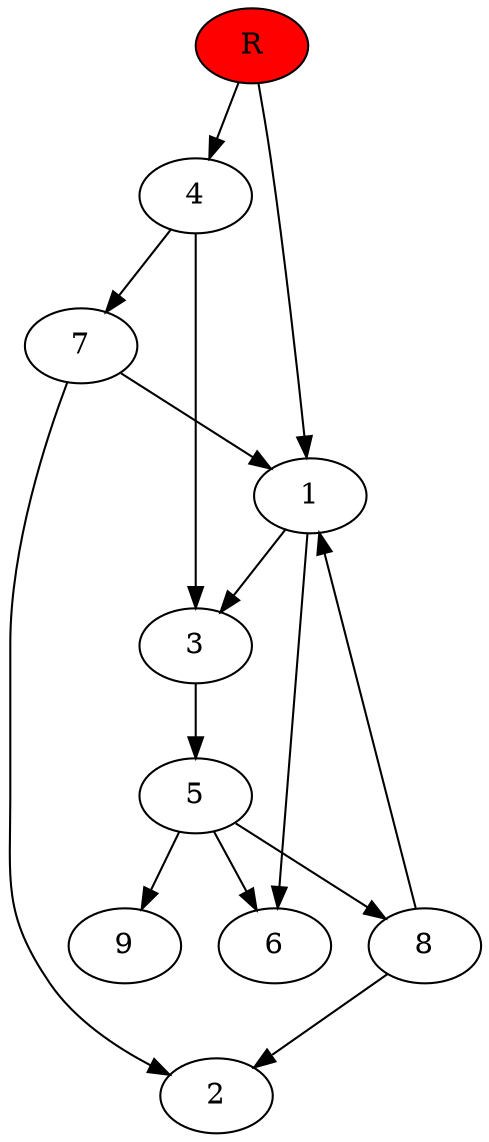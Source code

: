 digraph prb11954 {
	1
	2
	3
	4
	5
	6
	7
	8
	R [fillcolor="#ff0000" style=filled]
	1 -> 3
	1 -> 6
	3 -> 5
	4 -> 3
	4 -> 7
	5 -> 6
	5 -> 8
	5 -> 9
	7 -> 1
	7 -> 2
	8 -> 1
	8 -> 2
	R -> 1
	R -> 4
}
